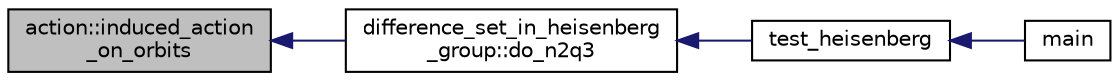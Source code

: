digraph "action::induced_action_on_orbits"
{
  edge [fontname="Helvetica",fontsize="10",labelfontname="Helvetica",labelfontsize="10"];
  node [fontname="Helvetica",fontsize="10",shape=record];
  rankdir="LR";
  Node21099 [label="action::induced_action\l_on_orbits",height=0.2,width=0.4,color="black", fillcolor="grey75", style="filled", fontcolor="black"];
  Node21099 -> Node21100 [dir="back",color="midnightblue",fontsize="10",style="solid",fontname="Helvetica"];
  Node21100 [label="difference_set_in_heisenberg\l_group::do_n2q3",height=0.2,width=0.4,color="black", fillcolor="white", style="filled",URL="$de/d8a/classdifference__set__in__heisenberg__group.html#aca82ff116dd5d17cfbb311e809b6d023"];
  Node21100 -> Node21101 [dir="back",color="midnightblue",fontsize="10",style="solid",fontname="Helvetica"];
  Node21101 [label="test_heisenberg",height=0.2,width=0.4,color="black", fillcolor="white", style="filled",URL="$d7/db9/tao_8_c.html#a87d0c5c3b1f228ddbc4f326d3b662c24"];
  Node21101 -> Node21102 [dir="back",color="midnightblue",fontsize="10",style="solid",fontname="Helvetica"];
  Node21102 [label="main",height=0.2,width=0.4,color="black", fillcolor="white", style="filled",URL="$d7/db9/tao_8_c.html#a3c04138a5bfe5d72780bb7e82a18e627"];
}

